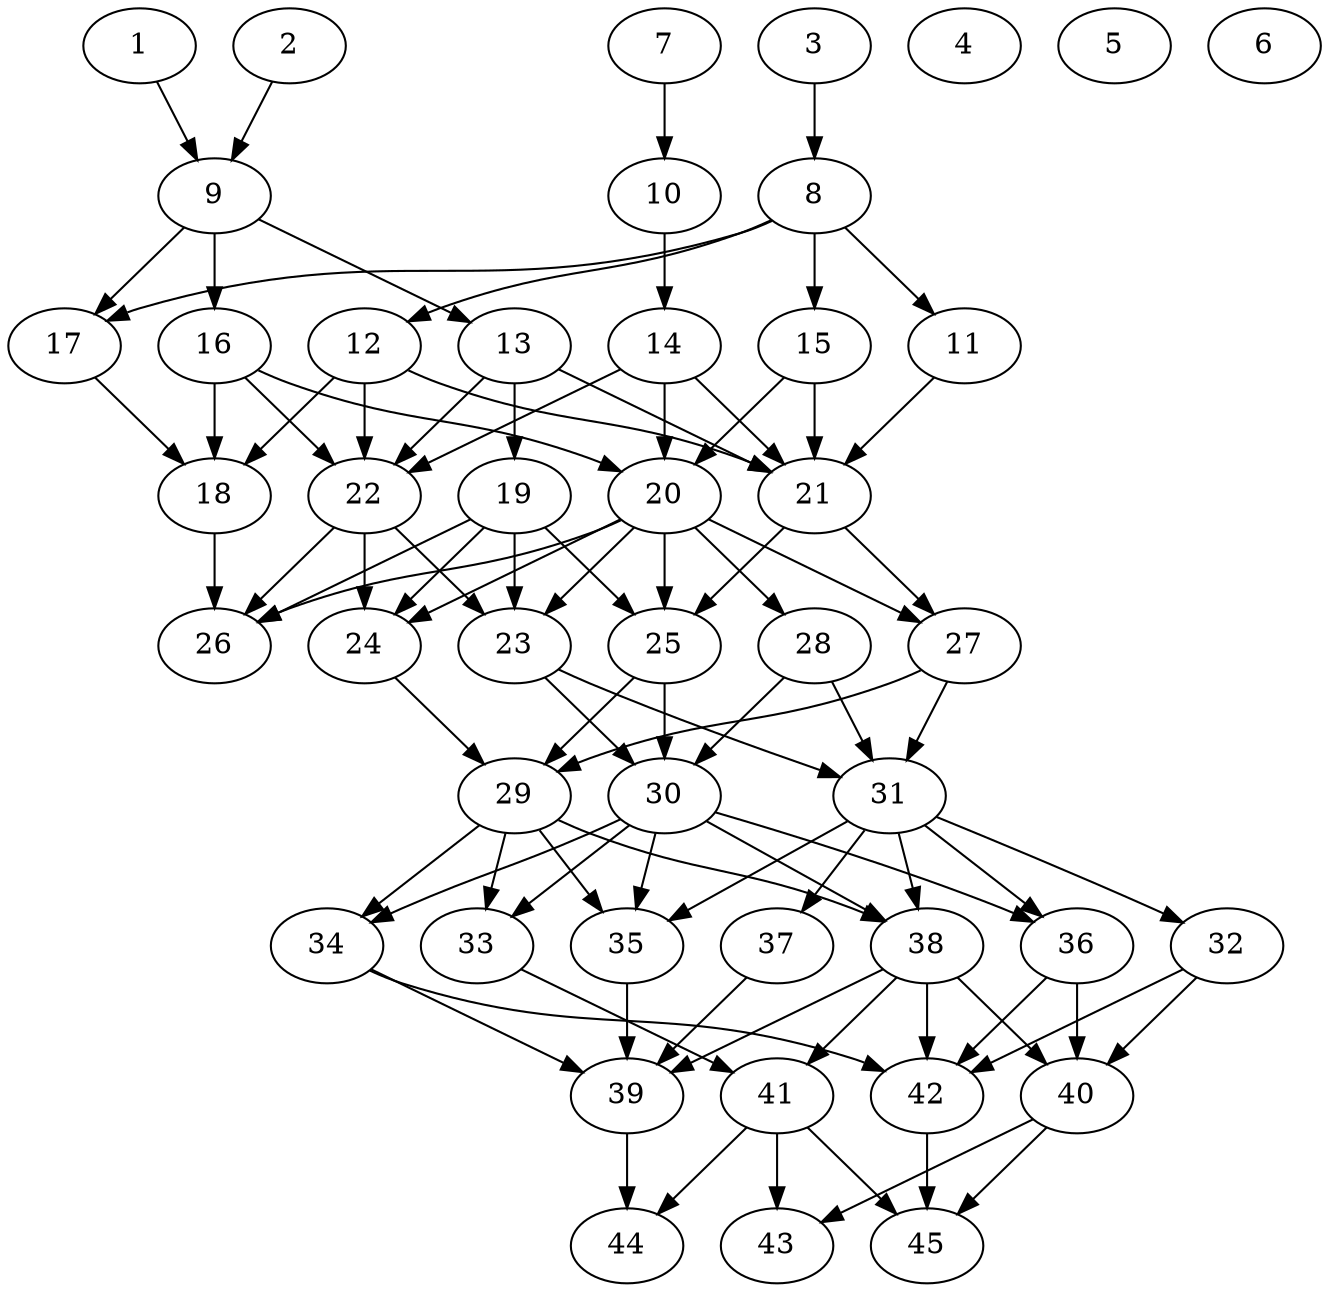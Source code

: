 // DAG automatically generated by daggen at Thu Oct  3 14:07:25 2019
// ./daggen --dot -n 45 --ccr 0.3 --fat 0.5 --regular 0.5 --density 0.7 --mindata 5242880 --maxdata 52428800 
digraph G {
  1 [size="66802347", alpha="0.00", expect_size="20040704"] 
  1 -> 9 [size ="20040704"]
  2 [size="153091413", alpha="0.14", expect_size="45927424"] 
  2 -> 9 [size ="45927424"]
  3 [size="107083093", alpha="0.17", expect_size="32124928"] 
  3 -> 8 [size ="32124928"]
  4 [size="140697600", alpha="0.09", expect_size="42209280"] 
  5 [size="145172480", alpha="0.04", expect_size="43551744"] 
  6 [size="101126827", alpha="0.03", expect_size="30338048"] 
  7 [size="27374933", alpha="0.05", expect_size="8212480"] 
  7 -> 10 [size ="8212480"]
  8 [size="58071040", alpha="0.07", expect_size="17421312"] 
  8 -> 11 [size ="17421312"]
  8 -> 12 [size ="17421312"]
  8 -> 15 [size ="17421312"]
  8 -> 17 [size ="17421312"]
  9 [size="164003840", alpha="0.18", expect_size="49201152"] 
  9 -> 13 [size ="49201152"]
  9 -> 16 [size ="49201152"]
  9 -> 17 [size ="49201152"]
  10 [size="17892693", alpha="0.03", expect_size="5367808"] 
  10 -> 14 [size ="5367808"]
  11 [size="69584213", alpha="0.16", expect_size="20875264"] 
  11 -> 21 [size ="20875264"]
  12 [size="70447787", alpha="0.09", expect_size="21134336"] 
  12 -> 18 [size ="21134336"]
  12 -> 21 [size ="21134336"]
  12 -> 22 [size ="21134336"]
  13 [size="23350613", alpha="0.09", expect_size="7005184"] 
  13 -> 19 [size ="7005184"]
  13 -> 21 [size ="7005184"]
  13 -> 22 [size ="7005184"]
  14 [size="157508267", alpha="0.18", expect_size="47252480"] 
  14 -> 20 [size ="47252480"]
  14 -> 21 [size ="47252480"]
  14 -> 22 [size ="47252480"]
  15 [size="67160747", alpha="0.09", expect_size="20148224"] 
  15 -> 20 [size ="20148224"]
  15 -> 21 [size ="20148224"]
  16 [size="101038080", alpha="0.15", expect_size="30311424"] 
  16 -> 18 [size ="30311424"]
  16 -> 20 [size ="30311424"]
  16 -> 22 [size ="30311424"]
  17 [size="127651840", alpha="0.10", expect_size="38295552"] 
  17 -> 18 [size ="38295552"]
  18 [size="165645653", alpha="0.02", expect_size="49693696"] 
  18 -> 26 [size ="49693696"]
  19 [size="65894400", alpha="0.03", expect_size="19768320"] 
  19 -> 23 [size ="19768320"]
  19 -> 24 [size ="19768320"]
  19 -> 25 [size ="19768320"]
  19 -> 26 [size ="19768320"]
  20 [size="50841600", alpha="0.01", expect_size="15252480"] 
  20 -> 23 [size ="15252480"]
  20 -> 24 [size ="15252480"]
  20 -> 25 [size ="15252480"]
  20 -> 26 [size ="15252480"]
  20 -> 27 [size ="15252480"]
  20 -> 28 [size ="15252480"]
  21 [size="75113813", alpha="0.05", expect_size="22534144"] 
  21 -> 25 [size ="22534144"]
  21 -> 27 [size ="22534144"]
  22 [size="40267093", alpha="0.06", expect_size="12080128"] 
  22 -> 23 [size ="12080128"]
  22 -> 24 [size ="12080128"]
  22 -> 26 [size ="12080128"]
  23 [size="112786773", alpha="0.19", expect_size="33836032"] 
  23 -> 30 [size ="33836032"]
  23 -> 31 [size ="33836032"]
  24 [size="28221440", alpha="0.08", expect_size="8466432"] 
  24 -> 29 [size ="8466432"]
  25 [size="167751680", alpha="0.12", expect_size="50325504"] 
  25 -> 29 [size ="50325504"]
  25 -> 30 [size ="50325504"]
  26 [size="81551360", alpha="0.07", expect_size="24465408"] 
  27 [size="40328533", alpha="0.04", expect_size="12098560"] 
  27 -> 29 [size ="12098560"]
  27 -> 31 [size ="12098560"]
  28 [size="121391787", alpha="0.06", expect_size="36417536"] 
  28 -> 30 [size ="36417536"]
  28 -> 31 [size ="36417536"]
  29 [size="135686827", alpha="0.06", expect_size="40706048"] 
  29 -> 33 [size ="40706048"]
  29 -> 34 [size ="40706048"]
  29 -> 35 [size ="40706048"]
  29 -> 38 [size ="40706048"]
  30 [size="160505173", alpha="0.06", expect_size="48151552"] 
  30 -> 33 [size ="48151552"]
  30 -> 34 [size ="48151552"]
  30 -> 35 [size ="48151552"]
  30 -> 36 [size ="48151552"]
  30 -> 38 [size ="48151552"]
  31 [size="168123733", alpha="0.13", expect_size="50437120"] 
  31 -> 32 [size ="50437120"]
  31 -> 35 [size ="50437120"]
  31 -> 36 [size ="50437120"]
  31 -> 37 [size ="50437120"]
  31 -> 38 [size ="50437120"]
  32 [size="50585600", alpha="0.07", expect_size="15175680"] 
  32 -> 40 [size ="15175680"]
  32 -> 42 [size ="15175680"]
  33 [size="100792320", alpha="0.02", expect_size="30237696"] 
  33 -> 41 [size ="30237696"]
  34 [size="93777920", alpha="0.14", expect_size="28133376"] 
  34 -> 39 [size ="28133376"]
  34 -> 42 [size ="28133376"]
  35 [size="152767147", alpha="0.12", expect_size="45830144"] 
  35 -> 39 [size ="45830144"]
  36 [size="90883413", alpha="0.02", expect_size="27265024"] 
  36 -> 40 [size ="27265024"]
  36 -> 42 [size ="27265024"]
  37 [size="149067093", alpha="0.05", expect_size="44720128"] 
  37 -> 39 [size ="44720128"]
  38 [size="22647467", alpha="0.07", expect_size="6794240"] 
  38 -> 39 [size ="6794240"]
  38 -> 40 [size ="6794240"]
  38 -> 41 [size ="6794240"]
  38 -> 42 [size ="6794240"]
  39 [size="66788693", alpha="0.15", expect_size="20036608"] 
  39 -> 44 [size ="20036608"]
  40 [size="113452373", alpha="0.08", expect_size="34035712"] 
  40 -> 43 [size ="34035712"]
  40 -> 45 [size ="34035712"]
  41 [size="163051520", alpha="0.08", expect_size="48915456"] 
  41 -> 43 [size ="48915456"]
  41 -> 44 [size ="48915456"]
  41 -> 45 [size ="48915456"]
  42 [size="110414507", alpha="0.10", expect_size="33124352"] 
  42 -> 45 [size ="33124352"]
  43 [size="165792427", alpha="0.05", expect_size="49737728"] 
  44 [size="20497067", alpha="0.01", expect_size="6149120"] 
  45 [size="129126400", alpha="0.17", expect_size="38737920"] 
}
